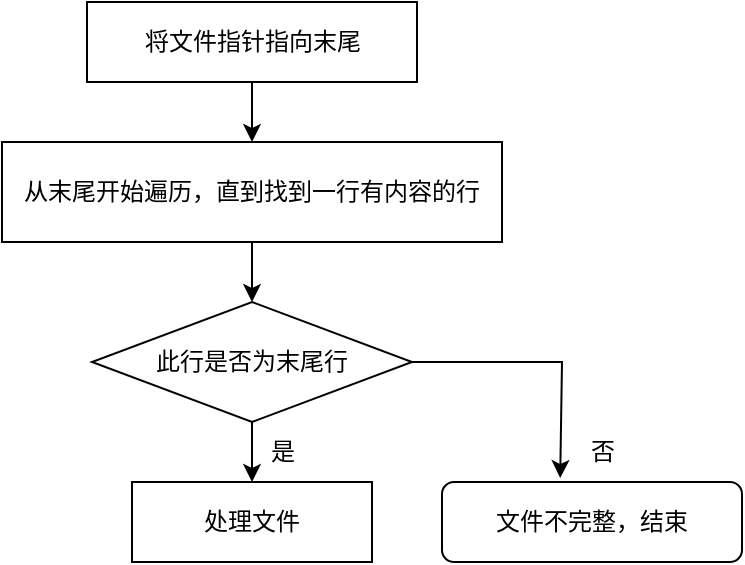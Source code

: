 <mxfile version="21.2.1" type="device">
  <diagram name="第 1 页" id="58BuSJXCx1AgTtjZZiN3">
    <mxGraphModel dx="766" dy="462" grid="1" gridSize="10" guides="1" tooltips="1" connect="1" arrows="1" fold="1" page="1" pageScale="1" pageWidth="827" pageHeight="1169" math="0" shadow="0">
      <root>
        <mxCell id="0" />
        <mxCell id="1" parent="0" />
        <mxCell id="GcSDfv1HqQZbUWqcYa0R-1" value="从末尾开始遍历，直到找到一行有内容的行" style="rounded=0;whiteSpace=wrap;html=1;" vertex="1" parent="1">
          <mxGeometry x="380" y="570" width="250" height="50" as="geometry" />
        </mxCell>
        <mxCell id="GcSDfv1HqQZbUWqcYa0R-3" value="将文件指针指向末尾" style="rounded=0;whiteSpace=wrap;html=1;" vertex="1" parent="1">
          <mxGeometry x="422.5" y="500" width="165" height="40" as="geometry" />
        </mxCell>
        <mxCell id="GcSDfv1HqQZbUWqcYa0R-4" value="" style="endArrow=classic;html=1;rounded=0;exitX=0.5;exitY=1;exitDx=0;exitDy=0;" edge="1" parent="1" source="GcSDfv1HqQZbUWqcYa0R-3" target="GcSDfv1HqQZbUWqcYa0R-1">
          <mxGeometry width="50" height="50" relative="1" as="geometry">
            <mxPoint x="670" y="670" as="sourcePoint" />
            <mxPoint x="720" y="620" as="targetPoint" />
          </mxGeometry>
        </mxCell>
        <mxCell id="GcSDfv1HqQZbUWqcYa0R-7" value="此行是否为末尾行" style="rhombus;whiteSpace=wrap;html=1;" vertex="1" parent="1">
          <mxGeometry x="425" y="650" width="160" height="60" as="geometry" />
        </mxCell>
        <mxCell id="GcSDfv1HqQZbUWqcYa0R-8" value="" style="endArrow=classic;html=1;rounded=0;exitX=0.5;exitY=1;exitDx=0;exitDy=0;entryX=0.5;entryY=0;entryDx=0;entryDy=0;" edge="1" parent="1" target="GcSDfv1HqQZbUWqcYa0R-7" source="GcSDfv1HqQZbUWqcYa0R-1">
          <mxGeometry width="50" height="50" relative="1" as="geometry">
            <mxPoint x="505" y="630" as="sourcePoint" />
            <mxPoint x="680" y="540" as="targetPoint" />
          </mxGeometry>
        </mxCell>
        <mxCell id="GcSDfv1HqQZbUWqcYa0R-10" value="处理文件" style="rounded=0;whiteSpace=wrap;html=1;" vertex="1" parent="1">
          <mxGeometry x="445" y="740" width="120" height="40" as="geometry" />
        </mxCell>
        <mxCell id="GcSDfv1HqQZbUWqcYa0R-11" value="" style="endArrow=classic;html=1;rounded=0;exitX=0.5;exitY=1;exitDx=0;exitDy=0;" edge="1" parent="1" source="GcSDfv1HqQZbUWqcYa0R-7">
          <mxGeometry width="50" height="50" relative="1" as="geometry">
            <mxPoint x="504.76" y="720" as="sourcePoint" />
            <mxPoint x="505" y="740" as="targetPoint" />
          </mxGeometry>
        </mxCell>
        <mxCell id="GcSDfv1HqQZbUWqcYa0R-12" value="是" style="text;html=1;align=center;verticalAlign=middle;resizable=0;points=[];autosize=1;strokeColor=none;fillColor=none;" vertex="1" parent="1">
          <mxGeometry x="500" y="710" width="40" height="30" as="geometry" />
        </mxCell>
        <mxCell id="GcSDfv1HqQZbUWqcYa0R-13" value="" style="endArrow=classic;html=1;rounded=0;exitX=1;exitY=0.5;exitDx=0;exitDy=0;entryX=0.394;entryY=-0.05;entryDx=0;entryDy=0;entryPerimeter=0;" edge="1" parent="1" source="GcSDfv1HqQZbUWqcYa0R-7" target="GcSDfv1HqQZbUWqcYa0R-16">
          <mxGeometry width="50" height="50" relative="1" as="geometry">
            <mxPoint x="590" y="660" as="sourcePoint" />
            <mxPoint x="660" y="730" as="targetPoint" />
            <Array as="points">
              <mxPoint x="660" y="680" />
            </Array>
          </mxGeometry>
        </mxCell>
        <mxCell id="GcSDfv1HqQZbUWqcYa0R-14" value="否" style="text;html=1;align=center;verticalAlign=middle;resizable=0;points=[];autosize=1;strokeColor=none;fillColor=none;" vertex="1" parent="1">
          <mxGeometry x="660" y="710" width="40" height="30" as="geometry" />
        </mxCell>
        <mxCell id="GcSDfv1HqQZbUWqcYa0R-16" value="文件不完整，结束" style="rounded=1;whiteSpace=wrap;html=1;" vertex="1" parent="1">
          <mxGeometry x="600" y="740" width="150" height="40" as="geometry" />
        </mxCell>
      </root>
    </mxGraphModel>
  </diagram>
</mxfile>
